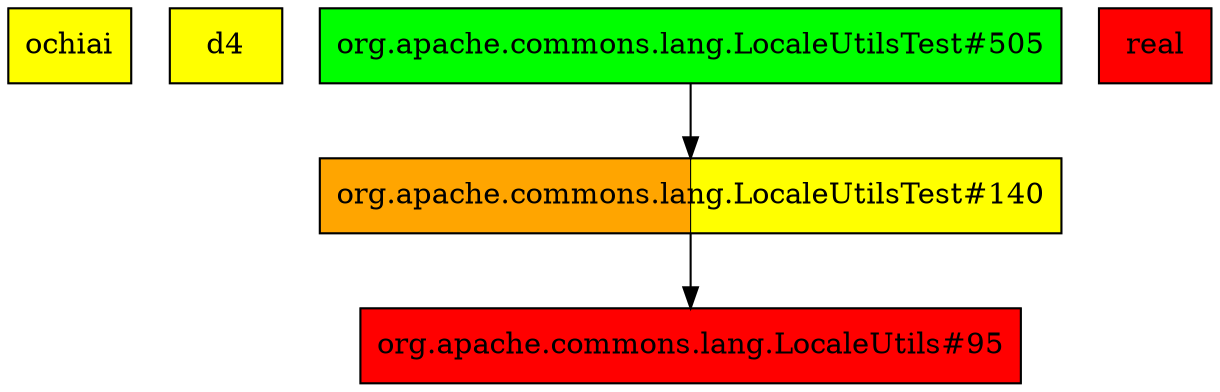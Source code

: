 digraph enhanced {
	"ochiai" [style=striped shape=box fillcolor="yellow"];
	"d4" [style=striped shape=box fillcolor="yellow"];
	"org.apache.commons.lang.LocaleUtilsTest#505" [style=striped shape=box fillcolor="green"];
	"org.apache.commons.lang.LocaleUtilsTest#140" [style=striped shape=box fillcolor="orange:yellow"];
	"real" [style=striped shape=box fillcolor="red"];
	"org.apache.commons.lang.LocaleUtils#95" [style=striped shape=box fillcolor="red"];
	"org.apache.commons.lang.LocaleUtilsTest#505" -> "org.apache.commons.lang.LocaleUtilsTest#140";
	"org.apache.commons.lang.LocaleUtilsTest#140" -> "org.apache.commons.lang.LocaleUtils#95";
}
